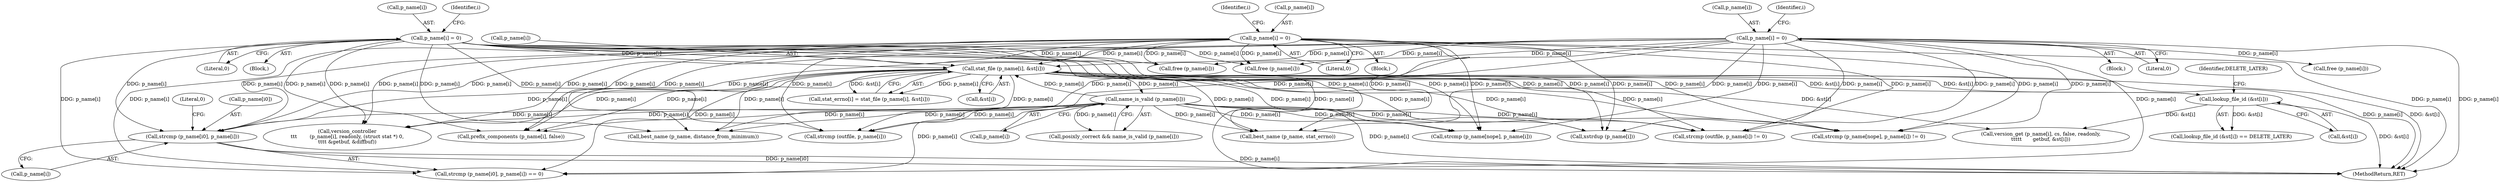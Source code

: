 digraph "0_savannah_17953b5893f7c9835f0dd2a704ba04e0371d2cbd_0@API" {
"1001723" [label="(Call,strcmp (p_name[i0], p_name[i]))"];
"1000837" [label="(Call,p_name[i] = 0)"];
"1001757" [label="(Call,stat_file (p_name[i], &st[i]))"];
"1000780" [label="(Call,p_name[i] = 0)"];
"1000183" [label="(Call,p_name[i] = 0)"];
"1001788" [label="(Call,name_is_valid (p_name[i]))"];
"1001773" [label="(Call,lookup_file_id (&st[i]))"];
"1001788" [label="(Call,name_is_valid (p_name[i]))"];
"1001727" [label="(Call,p_name[i])"];
"1000178" [label="(Block,)"];
"1001885" [label="(Call,version_get (p_name[i], cs, false, readonly,\n\t\t\t\t\t       getbuf, &st[i]))"];
"1000780" [label="(Call,p_name[i] = 0)"];
"1001753" [label="(Call,stat_errno[i] = stat_file (p_name[i], &st[i]))"];
"1000774" [label="(Identifier,i)"];
"1002098" [label="(Call,xstrdup (p_name[i]))"];
"1001862" [label="(Call,version_controller\n\t\t\t        (p_name[i], readonly, (struct stat *) 0,\n\t\t\t\t &getbuf, &diffbuf))"];
"1001772" [label="(Call,lookup_file_id (&st[i]) == DELETE_LATER)"];
"1001757" [label="(Call,stat_file (p_name[i], &st[i]))"];
"1001773" [label="(Call,lookup_file_id (&st[i]))"];
"1000187" [label="(Literal,0)"];
"1002004" [label="(Call,prefix_components (p_name[i], false))"];
"1001789" [label="(Call,p_name[i])"];
"1001723" [label="(Call,strcmp (p_name[i0], p_name[i]))"];
"1001761" [label="(Call,&st[i])"];
"1000179" [label="(Call,free (p_name[i]))"];
"1001774" [label="(Call,&st[i])"];
"1001838" [label="(Call,strcmp (outfile, p_name[i]) != 0)"];
"1001758" [label="(Call,p_name[i])"];
"1001850" [label="(Call,strcmp (p_name[nope], p_name[i]) != 0)"];
"1000841" [label="(Literal,0)"];
"1000838" [label="(Call,p_name[i])"];
"1000784" [label="(Literal,0)"];
"1001722" [label="(Call,strcmp (p_name[i0], p_name[i]) == 0)"];
"1000184" [label="(Call,p_name[i])"];
"1000831" [label="(Identifier,i)"];
"1000776" [label="(Call,free (p_name[i]))"];
"1000832" [label="(Block,)"];
"1001839" [label="(Call,strcmp (outfile, p_name[i]))"];
"1000833" [label="(Call,free (p_name[i]))"];
"1001802" [label="(Call,best_name (p_name, stat_errno))"];
"1001730" [label="(Literal,0)"];
"1001851" [label="(Call,strcmp (p_name[nope], p_name[i]))"];
"1002119" [label="(MethodReturn,RET)"];
"1001786" [label="(Call,posixly_correct && name_is_valid (p_name[i]))"];
"1000173" [label="(Identifier,i)"];
"1001778" [label="(Identifier,DELETE_LATER)"];
"1002049" [label="(Call,best_name (p_name, distance_from_minimum))"];
"1001724" [label="(Call,p_name[i0])"];
"1000781" [label="(Call,p_name[i])"];
"1000183" [label="(Call,p_name[i] = 0)"];
"1000837" [label="(Call,p_name[i] = 0)"];
"1000775" [label="(Block,)"];
"1001723" -> "1001722"  [label="AST: "];
"1001723" -> "1001727"  [label="CFG: "];
"1001724" -> "1001723"  [label="AST: "];
"1001727" -> "1001723"  [label="AST: "];
"1001730" -> "1001723"  [label="CFG: "];
"1001723" -> "1002119"  [label="DDG: p_name[i0]"];
"1001723" -> "1002119"  [label="DDG: p_name[i]"];
"1000837" -> "1001723"  [label="DDG: p_name[i]"];
"1001757" -> "1001723"  [label="DDG: p_name[i]"];
"1000780" -> "1001723"  [label="DDG: p_name[i]"];
"1000183" -> "1001723"  [label="DDG: p_name[i]"];
"1001788" -> "1001723"  [label="DDG: p_name[i]"];
"1000837" -> "1000832"  [label="AST: "];
"1000837" -> "1000841"  [label="CFG: "];
"1000838" -> "1000837"  [label="AST: "];
"1000841" -> "1000837"  [label="AST: "];
"1000831" -> "1000837"  [label="CFG: "];
"1000837" -> "1002119"  [label="DDG: p_name[i]"];
"1000837" -> "1000776"  [label="DDG: p_name[i]"];
"1000837" -> "1000833"  [label="DDG: p_name[i]"];
"1000837" -> "1001722"  [label="DDG: p_name[i]"];
"1000837" -> "1001757"  [label="DDG: p_name[i]"];
"1000837" -> "1001802"  [label="DDG: p_name[i]"];
"1000837" -> "1001838"  [label="DDG: p_name[i]"];
"1000837" -> "1001839"  [label="DDG: p_name[i]"];
"1000837" -> "1001850"  [label="DDG: p_name[i]"];
"1000837" -> "1001851"  [label="DDG: p_name[i]"];
"1000837" -> "1001862"  [label="DDG: p_name[i]"];
"1000837" -> "1002004"  [label="DDG: p_name[i]"];
"1000837" -> "1002049"  [label="DDG: p_name[i]"];
"1000837" -> "1002098"  [label="DDG: p_name[i]"];
"1001757" -> "1001753"  [label="AST: "];
"1001757" -> "1001761"  [label="CFG: "];
"1001758" -> "1001757"  [label="AST: "];
"1001761" -> "1001757"  [label="AST: "];
"1001753" -> "1001757"  [label="CFG: "];
"1001757" -> "1002119"  [label="DDG: p_name[i]"];
"1001757" -> "1002119"  [label="DDG: &st[i]"];
"1001757" -> "1001722"  [label="DDG: p_name[i]"];
"1001757" -> "1001753"  [label="DDG: p_name[i]"];
"1001757" -> "1001753"  [label="DDG: &st[i]"];
"1000780" -> "1001757"  [label="DDG: p_name[i]"];
"1000183" -> "1001757"  [label="DDG: p_name[i]"];
"1001788" -> "1001757"  [label="DDG: p_name[i]"];
"1001773" -> "1001757"  [label="DDG: &st[i]"];
"1001757" -> "1001773"  [label="DDG: &st[i]"];
"1001757" -> "1001788"  [label="DDG: p_name[i]"];
"1001757" -> "1001802"  [label="DDG: p_name[i]"];
"1001757" -> "1001838"  [label="DDG: p_name[i]"];
"1001757" -> "1001839"  [label="DDG: p_name[i]"];
"1001757" -> "1001850"  [label="DDG: p_name[i]"];
"1001757" -> "1001851"  [label="DDG: p_name[i]"];
"1001757" -> "1001862"  [label="DDG: p_name[i]"];
"1001757" -> "1001885"  [label="DDG: &st[i]"];
"1001757" -> "1002004"  [label="DDG: p_name[i]"];
"1001757" -> "1002049"  [label="DDG: p_name[i]"];
"1001757" -> "1002098"  [label="DDG: p_name[i]"];
"1000780" -> "1000775"  [label="AST: "];
"1000780" -> "1000784"  [label="CFG: "];
"1000781" -> "1000780"  [label="AST: "];
"1000784" -> "1000780"  [label="AST: "];
"1000774" -> "1000780"  [label="CFG: "];
"1000780" -> "1002119"  [label="DDG: p_name[i]"];
"1000780" -> "1000776"  [label="DDG: p_name[i]"];
"1000780" -> "1000833"  [label="DDG: p_name[i]"];
"1000780" -> "1001722"  [label="DDG: p_name[i]"];
"1000780" -> "1001802"  [label="DDG: p_name[i]"];
"1000780" -> "1001838"  [label="DDG: p_name[i]"];
"1000780" -> "1001839"  [label="DDG: p_name[i]"];
"1000780" -> "1001850"  [label="DDG: p_name[i]"];
"1000780" -> "1001851"  [label="DDG: p_name[i]"];
"1000780" -> "1001862"  [label="DDG: p_name[i]"];
"1000780" -> "1002004"  [label="DDG: p_name[i]"];
"1000780" -> "1002049"  [label="DDG: p_name[i]"];
"1000780" -> "1002098"  [label="DDG: p_name[i]"];
"1000183" -> "1000178"  [label="AST: "];
"1000183" -> "1000187"  [label="CFG: "];
"1000184" -> "1000183"  [label="AST: "];
"1000187" -> "1000183"  [label="AST: "];
"1000173" -> "1000183"  [label="CFG: "];
"1000183" -> "1002119"  [label="DDG: p_name[i]"];
"1000183" -> "1000179"  [label="DDG: p_name[i]"];
"1000183" -> "1000776"  [label="DDG: p_name[i]"];
"1000183" -> "1000833"  [label="DDG: p_name[i]"];
"1000183" -> "1001722"  [label="DDG: p_name[i]"];
"1000183" -> "1001802"  [label="DDG: p_name[i]"];
"1000183" -> "1001838"  [label="DDG: p_name[i]"];
"1000183" -> "1001839"  [label="DDG: p_name[i]"];
"1000183" -> "1001850"  [label="DDG: p_name[i]"];
"1000183" -> "1001851"  [label="DDG: p_name[i]"];
"1000183" -> "1001862"  [label="DDG: p_name[i]"];
"1000183" -> "1002004"  [label="DDG: p_name[i]"];
"1000183" -> "1002049"  [label="DDG: p_name[i]"];
"1000183" -> "1002098"  [label="DDG: p_name[i]"];
"1001788" -> "1001786"  [label="AST: "];
"1001788" -> "1001789"  [label="CFG: "];
"1001789" -> "1001788"  [label="AST: "];
"1001786" -> "1001788"  [label="CFG: "];
"1001788" -> "1002119"  [label="DDG: p_name[i]"];
"1001788" -> "1001722"  [label="DDG: p_name[i]"];
"1001788" -> "1001786"  [label="DDG: p_name[i]"];
"1001788" -> "1001802"  [label="DDG: p_name[i]"];
"1001788" -> "1001838"  [label="DDG: p_name[i]"];
"1001788" -> "1001839"  [label="DDG: p_name[i]"];
"1001788" -> "1001850"  [label="DDG: p_name[i]"];
"1001788" -> "1001851"  [label="DDG: p_name[i]"];
"1001788" -> "1001862"  [label="DDG: p_name[i]"];
"1001788" -> "1002004"  [label="DDG: p_name[i]"];
"1001788" -> "1002049"  [label="DDG: p_name[i]"];
"1001788" -> "1002098"  [label="DDG: p_name[i]"];
"1001773" -> "1001772"  [label="AST: "];
"1001773" -> "1001774"  [label="CFG: "];
"1001774" -> "1001773"  [label="AST: "];
"1001778" -> "1001773"  [label="CFG: "];
"1001773" -> "1002119"  [label="DDG: &st[i]"];
"1001773" -> "1001772"  [label="DDG: &st[i]"];
"1001773" -> "1001885"  [label="DDG: &st[i]"];
}

